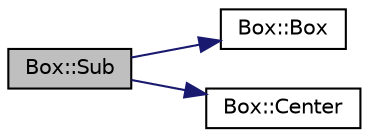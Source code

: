 digraph "Box::Sub"
{
 // LATEX_PDF_SIZE
  edge [fontname="Helvetica",fontsize="10",labelfontname="Helvetica",labelfontsize="10"];
  node [fontname="Helvetica",fontsize="10",shape=record];
  rankdir="LR";
  Node1 [label="Box::Sub",height=0.2,width=0.4,color="black", fillcolor="grey75", style="filled", fontcolor="black",tooltip="Computes the sub-box in the n-th octant."];
  Node1 -> Node2 [color="midnightblue",fontsize="10",style="solid",fontname="Helvetica"];
  Node2 [label="Box::Box",height=0.2,width=0.4,color="black", fillcolor="white", style="filled",URL="$class_box.html#aca78d7db44972bfa78d46b7bbc8796f6",tooltip="Empty."];
  Node1 -> Node3 [color="midnightblue",fontsize="10",style="solid",fontname="Helvetica"];
  Node3 [label="Box::Center",height=0.2,width=0.4,color="black", fillcolor="white", style="filled",URL="$class_box.html#a93413e9afaf499d8a6e4f0f942a0cc28",tooltip="Returns the center of the box."];
}

